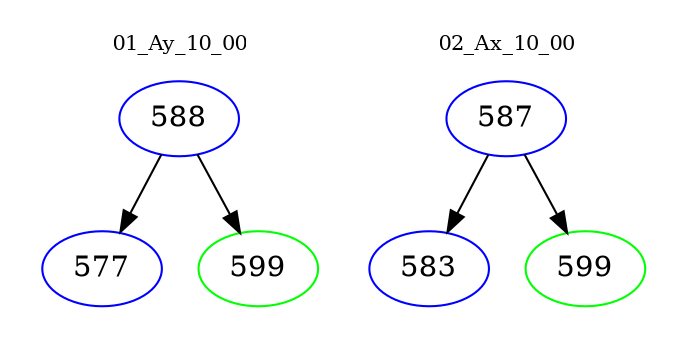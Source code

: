 digraph{
subgraph cluster_0 {
color = white
label = "01_Ay_10_00";
fontsize=10;
T0_588 [label="588", color="blue"]
T0_588 -> T0_577 [color="black"]
T0_577 [label="577", color="blue"]
T0_588 -> T0_599 [color="black"]
T0_599 [label="599", color="green"]
}
subgraph cluster_1 {
color = white
label = "02_Ax_10_00";
fontsize=10;
T1_587 [label="587", color="blue"]
T1_587 -> T1_583 [color="black"]
T1_583 [label="583", color="blue"]
T1_587 -> T1_599 [color="black"]
T1_599 [label="599", color="green"]
}
}
